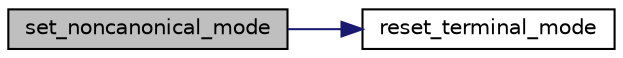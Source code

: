 digraph "set_noncanonical_mode"
{
 // LATEX_PDF_SIZE
  edge [fontname="Helvetica",fontsize="10",labelfontname="Helvetica",labelfontsize="10"];
  node [fontname="Helvetica",fontsize="10",shape=record];
  rankdir="LR";
  Node1 [label="set_noncanonical_mode",height=0.2,width=0.4,color="black", fillcolor="grey75", style="filled", fontcolor="black",tooltip="set_noncanonical_mode Configura la terminal en modo no canónico. Funcionalidad: Ajusta la configuraci..."];
  Node1 -> Node2 [color="midnightblue",fontsize="10",style="solid",fontname="Helvetica"];
  Node2 [label="reset_terminal_mode",height=0.2,width=0.4,color="black", fillcolor="white", style="filled",URL="$tools_8c.html#ac8373d63f264c2e956b071b5bd2588a1",tooltip="reset_terminal_mode Restaura la configuración original de la terminal. Funcionalidad: Revierte cualqu..."];
}
